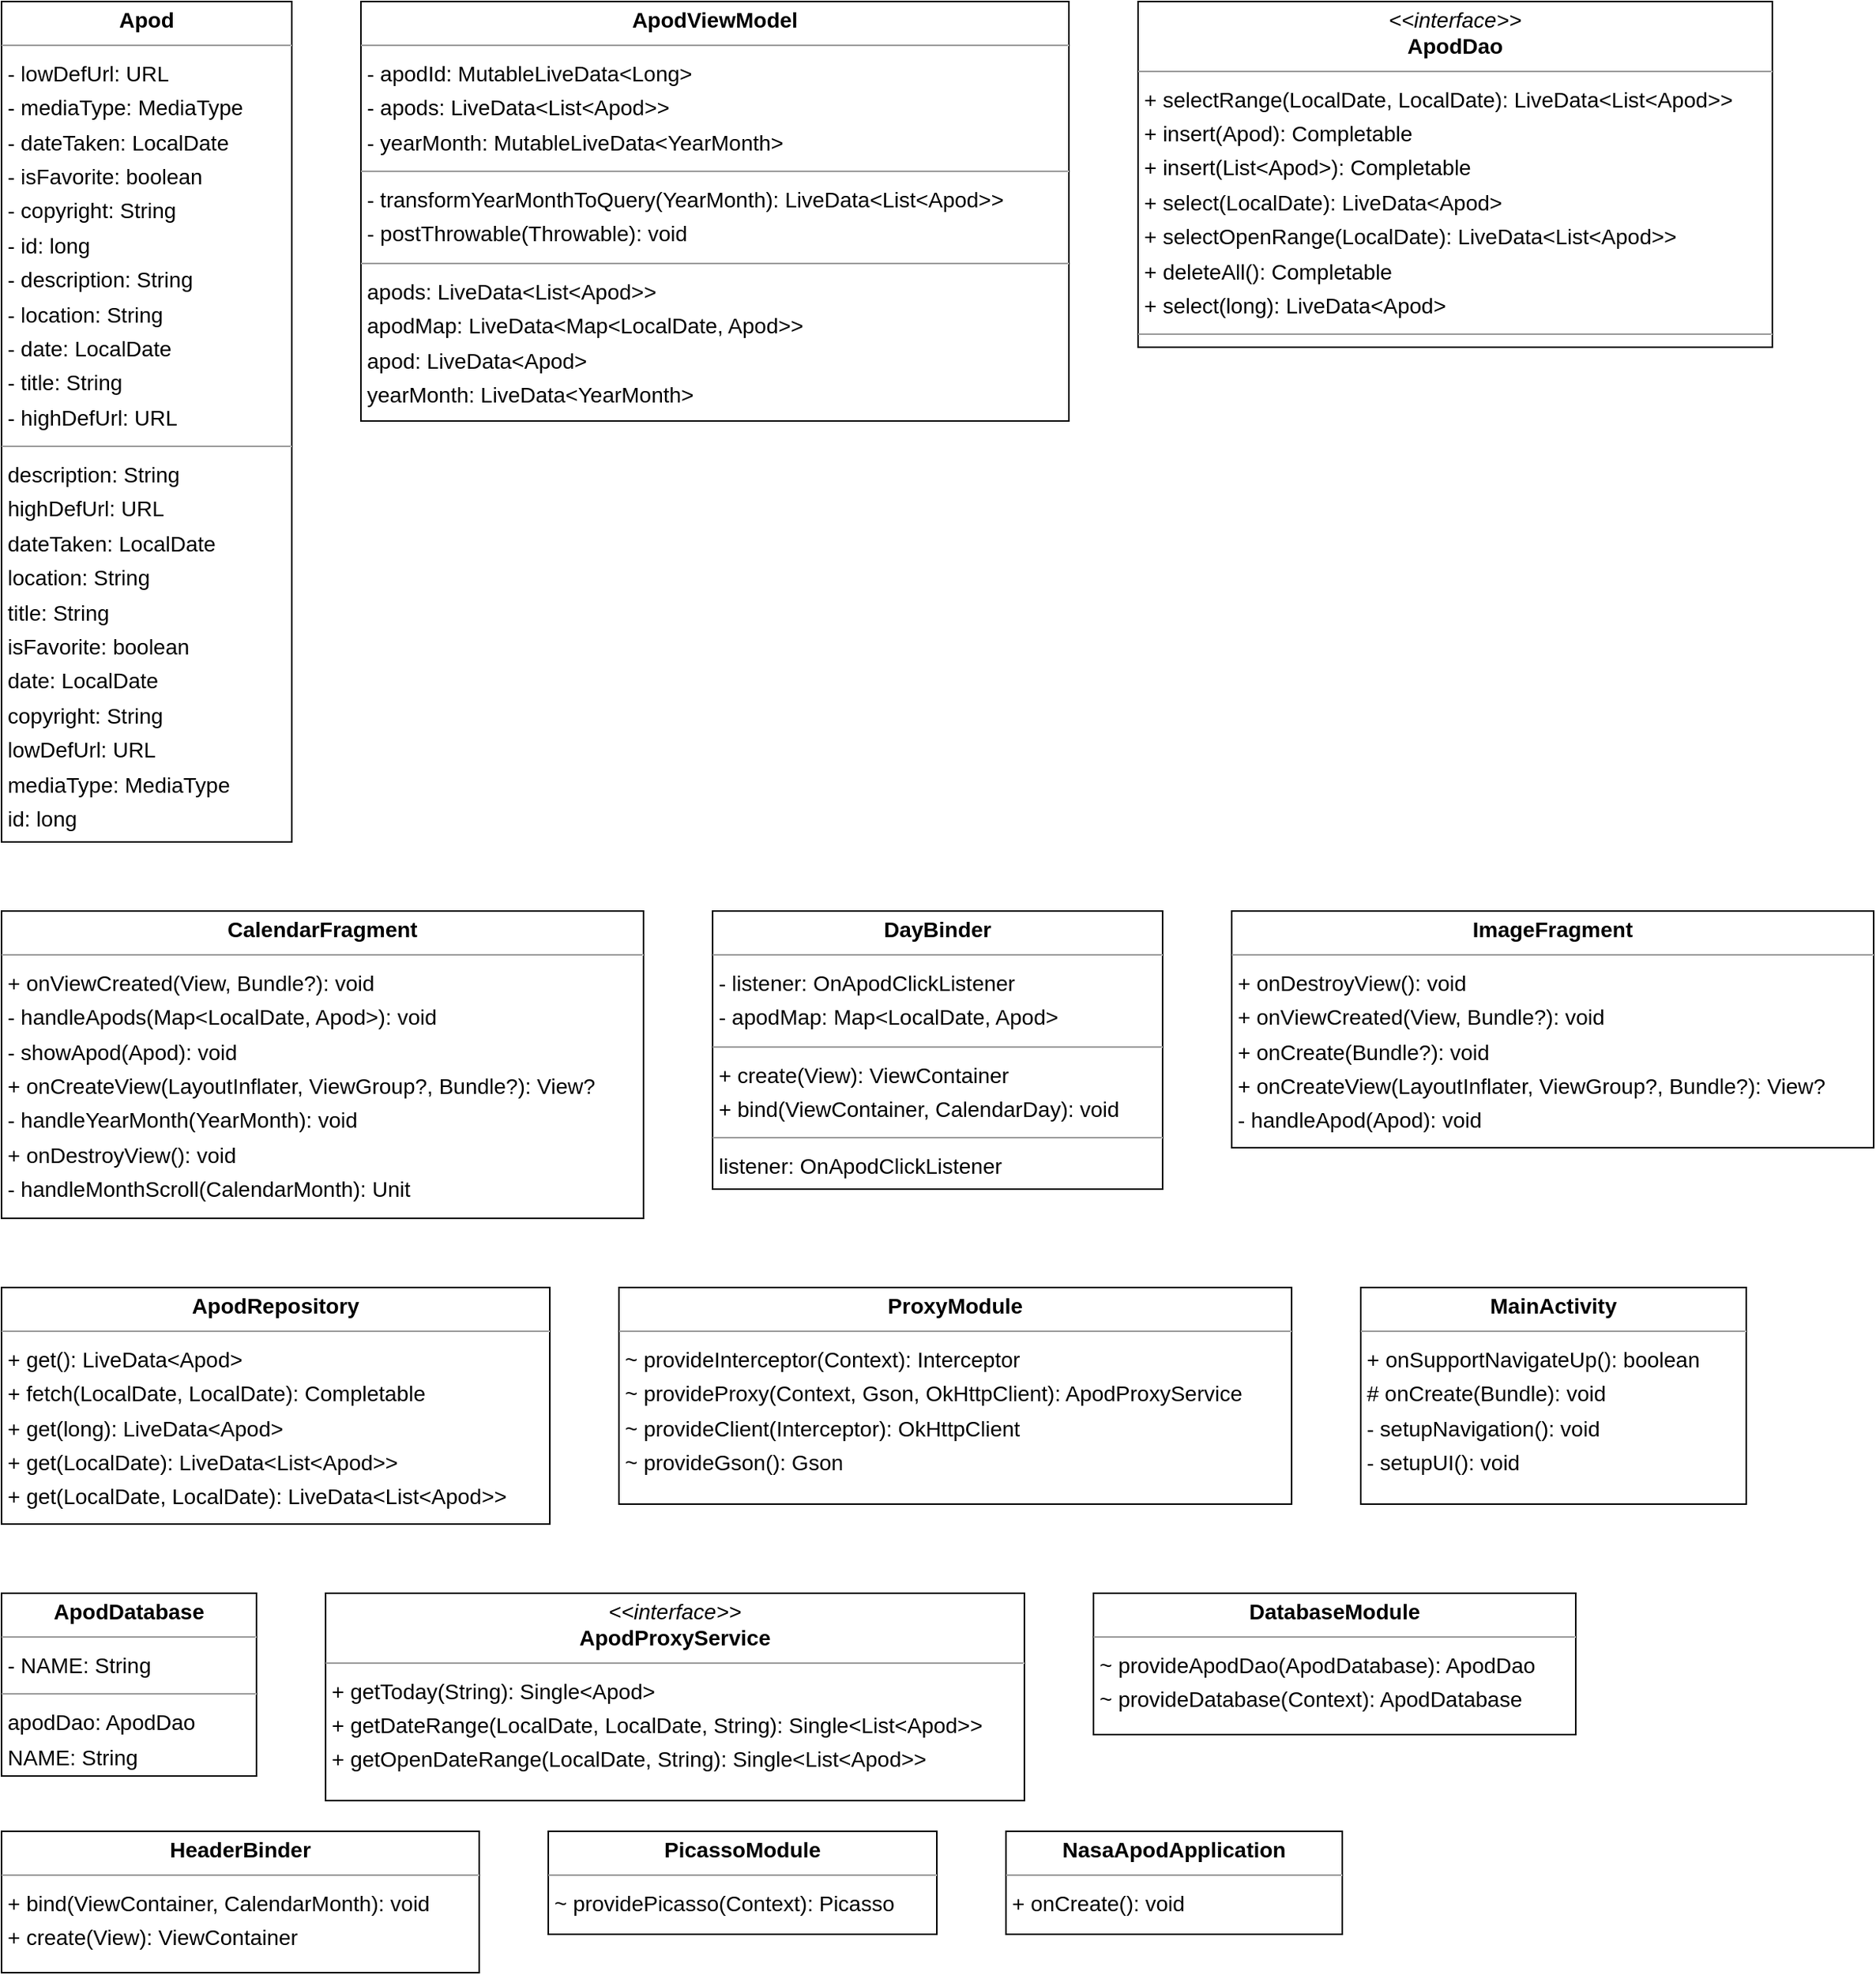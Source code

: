<mxGraphModel dx="0" dy="0" grid="1" gridSize="10" guides="1" tooltips="1" connect="1" arrows="1" fold="1" page="0" pageScale="1" background="none" math="0" shadow="0">
  <root>
    <mxCell id="0" />
    <mxCell id="1" parent="0" />
    <mxCell id="node5" parent="1" vertex="1" value="&lt;p style=&quot;margin:0px;margin-top:4px;text-align:center;&quot;&gt;&lt;b&gt;Apod&lt;/b&gt;&lt;/p&gt;&lt;hr size=&quot;1&quot;/&gt;&lt;p style=&quot;margin:0 0 0 4px;line-height:1.6;&quot;&gt;- lowDefUrl: URL&lt;br/&gt;- mediaType: MediaType&lt;br/&gt;- dateTaken: LocalDate&lt;br/&gt;- isFavorite: boolean&lt;br/&gt;- copyright: String&lt;br/&gt;- id: long&lt;br/&gt;- description: String&lt;br/&gt;- location: String&lt;br/&gt;- date: LocalDate&lt;br/&gt;- title: String&lt;br/&gt;- highDefUrl: URL&lt;/p&gt;&lt;hr size=&quot;1&quot;/&gt;&lt;p style=&quot;margin:0 0 0 4px;line-height:1.6;&quot;&gt; description: String&lt;br/&gt; highDefUrl: URL&lt;br/&gt; dateTaken: LocalDate&lt;br/&gt; location: String&lt;br/&gt; title: String&lt;br/&gt; isFavorite: boolean&lt;br/&gt; date: LocalDate&lt;br/&gt; copyright: String&lt;br/&gt; lowDefUrl: URL&lt;br/&gt; mediaType: MediaType&lt;br/&gt; id: long&lt;/p&gt;" style="verticalAlign=top;align=left;overflow=fill;fontSize=14;fontFamily=Helvetica;html=1;rounded=0;shadow=0;comic=0;labelBackgroundColor=none;strokeWidth=1;">
      <mxGeometry x="-220" y="-328" width="189" height="547" as="geometry" />
    </mxCell>
    <mxCell id="node14" parent="1" vertex="1" value="&lt;p style=&quot;margin:0px;margin-top:4px;text-align:center;&quot;&gt;&lt;i&gt;&amp;lt;&amp;lt;interface&amp;gt;&amp;gt;&lt;/i&gt;&lt;br/&gt;&lt;b&gt;ApodDao&lt;/b&gt;&lt;/p&gt;&lt;hr size=&quot;1&quot;/&gt;&lt;p style=&quot;margin:0 0 0 4px;line-height:1.6;&quot;&gt;+ selectRange(LocalDate, LocalDate): LiveData&amp;lt;List&amp;lt;Apod&amp;gt;&amp;gt;&lt;br/&gt;+ insert(Apod): Completable&lt;br/&gt;+ insert(List&amp;lt;Apod&amp;gt;): Completable&lt;br/&gt;+ select(LocalDate): LiveData&amp;lt;Apod&amp;gt;&lt;br/&gt;+ selectOpenRange(LocalDate): LiveData&amp;lt;List&amp;lt;Apod&amp;gt;&amp;gt;&lt;br/&gt;+ deleteAll(): Completable&lt;br/&gt;+ select(long): LiveData&amp;lt;Apod&amp;gt;&lt;/p&gt;&lt;hr size=&quot;1&quot;/&gt;&lt;p style=&quot;margin:0 0 0 4px;line-height:1.6;&quot;&gt; andUpdateFavorites: LiveData&amp;lt;List&amp;lt;Apod&amp;gt;&amp;gt;&lt;/p&gt;" style="verticalAlign=top;align=left;overflow=fill;fontSize=14;fontFamily=Helvetica;html=1;rounded=0;shadow=0;comic=0;labelBackgroundColor=none;strokeWidth=1;">
      <mxGeometry x="520" y="-328" width="413" height="225" as="geometry" />
    </mxCell>
    <mxCell id="node7" parent="1" vertex="1" value="&lt;p style=&quot;margin:0px;margin-top:4px;text-align:center;&quot;&gt;&lt;b&gt;ApodDatabase&lt;/b&gt;&lt;/p&gt;&lt;hr size=&quot;1&quot;/&gt;&lt;p style=&quot;margin:0 0 0 4px;line-height:1.6;&quot;&gt;- NAME: String&lt;/p&gt;&lt;hr size=&quot;1&quot;/&gt;&lt;p style=&quot;margin:0 0 0 4px;line-height:1.6;&quot;&gt; apodDao: ApodDao&lt;br/&gt; NAME: String&lt;/p&gt;" style="verticalAlign=top;align=left;overflow=fill;fontSize=14;fontFamily=Helvetica;html=1;rounded=0;shadow=0;comic=0;labelBackgroundColor=none;strokeWidth=1;">
      <mxGeometry x="-220" y="708" width="166" height="119" as="geometry" />
    </mxCell>
    <mxCell id="node12" parent="1" vertex="1" value="&lt;p style=&quot;margin:0px;margin-top:4px;text-align:center;&quot;&gt;&lt;i&gt;&amp;lt;&amp;lt;interface&amp;gt;&amp;gt;&lt;/i&gt;&lt;br/&gt;&lt;b&gt;ApodProxyService&lt;/b&gt;&lt;/p&gt;&lt;hr size=&quot;1&quot;/&gt;&lt;p style=&quot;margin:0 0 0 4px;line-height:1.6;&quot;&gt;+ getToday(String): Single&amp;lt;Apod&amp;gt;&lt;br/&gt;+ getDateRange(LocalDate, LocalDate, String): Single&amp;lt;List&amp;lt;Apod&amp;gt;&amp;gt;&lt;br/&gt;+ getOpenDateRange(LocalDate, String): Single&amp;lt;List&amp;lt;Apod&amp;gt;&amp;gt;&lt;/p&gt;" style="verticalAlign=top;align=left;overflow=fill;fontSize=14;fontFamily=Helvetica;html=1;rounded=0;shadow=0;comic=0;labelBackgroundColor=none;strokeWidth=1;">
      <mxGeometry x="-9" y="708" width="455" height="135" as="geometry" />
    </mxCell>
    <mxCell id="node1" parent="1" vertex="1" value="&lt;p style=&quot;margin:0px;margin-top:4px;text-align:center;&quot;&gt;&lt;b&gt;ApodRepository&lt;/b&gt;&lt;/p&gt;&lt;hr size=&quot;1&quot;/&gt;&lt;p style=&quot;margin:0 0 0 4px;line-height:1.6;&quot;&gt;+ get(): LiveData&amp;lt;Apod&amp;gt;&lt;br/&gt;+ fetch(LocalDate, LocalDate): Completable&lt;br/&gt;+ get(long): LiveData&amp;lt;Apod&amp;gt;&lt;br/&gt;+ get(LocalDate): LiveData&amp;lt;List&amp;lt;Apod&amp;gt;&amp;gt;&lt;br/&gt;+ get(LocalDate, LocalDate): LiveData&amp;lt;List&amp;lt;Apod&amp;gt;&amp;gt;&lt;/p&gt;" style="verticalAlign=top;align=left;overflow=fill;fontSize=14;fontFamily=Helvetica;html=1;rounded=0;shadow=0;comic=0;labelBackgroundColor=none;strokeWidth=1;">
      <mxGeometry x="-220" y="509" width="357" height="154" as="geometry" />
    </mxCell>
    <mxCell id="node0" parent="1" vertex="1" value="&lt;p style=&quot;margin:0px;margin-top:4px;text-align:center;&quot;&gt;&lt;b&gt;ApodViewModel&lt;/b&gt;&lt;/p&gt;&lt;hr size=&quot;1&quot;/&gt;&lt;p style=&quot;margin:0 0 0 4px;line-height:1.6;&quot;&gt;- apodId: MutableLiveData&amp;lt;Long&amp;gt;&lt;br/&gt;- apods: LiveData&amp;lt;List&amp;lt;Apod&amp;gt;&amp;gt;&lt;br/&gt;- yearMonth: MutableLiveData&amp;lt;YearMonth&amp;gt;&lt;/p&gt;&lt;hr size=&quot;1&quot;/&gt;&lt;p style=&quot;margin:0 0 0 4px;line-height:1.6;&quot;&gt;- transformYearMonthToQuery(YearMonth): LiveData&amp;lt;List&amp;lt;Apod&amp;gt;&amp;gt;&lt;br/&gt;- postThrowable(Throwable): void&lt;/p&gt;&lt;hr size=&quot;1&quot;/&gt;&lt;p style=&quot;margin:0 0 0 4px;line-height:1.6;&quot;&gt; apods: LiveData&amp;lt;List&amp;lt;Apod&amp;gt;&amp;gt;&lt;br/&gt; apodMap: LiveData&amp;lt;Map&amp;lt;LocalDate, Apod&amp;gt;&amp;gt;&lt;br/&gt; apod: LiveData&amp;lt;Apod&amp;gt;&lt;br/&gt; yearMonth: LiveData&amp;lt;YearMonth&amp;gt;&lt;br/&gt; apodId: long&lt;/p&gt;" style="verticalAlign=top;align=left;overflow=fill;fontSize=14;fontFamily=Helvetica;html=1;rounded=0;shadow=0;comic=0;labelBackgroundColor=none;strokeWidth=1;">
      <mxGeometry x="14" y="-328" width="461" height="273" as="geometry" />
    </mxCell>
    <mxCell id="node13" parent="1" vertex="1" value="&lt;p style=&quot;margin:0px;margin-top:4px;text-align:center;&quot;&gt;&lt;b&gt;CalendarFragment&lt;/b&gt;&lt;/p&gt;&lt;hr size=&quot;1&quot;/&gt;&lt;p style=&quot;margin:0 0 0 4px;line-height:1.6;&quot;&gt;+ onViewCreated(View, Bundle?): void&lt;br/&gt;- handleApods(Map&amp;lt;LocalDate, Apod&amp;gt;): void&lt;br/&gt;- showApod(Apod): void&lt;br/&gt;+ onCreateView(LayoutInflater, ViewGroup?, Bundle?): View?&lt;br/&gt;- handleYearMonth(YearMonth): void&lt;br/&gt;+ onDestroyView(): void&lt;br/&gt;- handleMonthScroll(CalendarMonth): Unit&lt;/p&gt;" style="verticalAlign=top;align=left;overflow=fill;fontSize=14;fontFamily=Helvetica;html=1;rounded=0;shadow=0;comic=0;labelBackgroundColor=none;strokeWidth=1;">
      <mxGeometry x="-220" y="264" width="418" height="200" as="geometry" />
    </mxCell>
    <mxCell id="node10" parent="1" vertex="1" value="&lt;p style=&quot;margin:0px;margin-top:4px;text-align:center;&quot;&gt;&lt;b&gt;DatabaseModule&lt;/b&gt;&lt;/p&gt;&lt;hr size=&quot;1&quot;/&gt;&lt;p style=&quot;margin:0 0 0 4px;line-height:1.6;&quot;&gt;~ provideApodDao(ApodDatabase): ApodDao&lt;br/&gt;~ provideDatabase(Context): ApodDatabase&lt;/p&gt;" style="verticalAlign=top;align=left;overflow=fill;fontSize=14;fontFamily=Helvetica;html=1;rounded=0;shadow=0;comic=0;labelBackgroundColor=none;strokeWidth=1;">
      <mxGeometry x="491" y="708" width="314" height="92" as="geometry" />
    </mxCell>
    <mxCell id="node8" parent="1" vertex="1" value="&lt;p style=&quot;margin:0px;margin-top:4px;text-align:center;&quot;&gt;&lt;b&gt;DayBinder&lt;/b&gt;&lt;/p&gt;&lt;hr size=&quot;1&quot;/&gt;&lt;p style=&quot;margin:0 0 0 4px;line-height:1.6;&quot;&gt;- listener: OnApodClickListener&lt;br/&gt;- apodMap: Map&amp;lt;LocalDate, Apod&amp;gt;&lt;/p&gt;&lt;hr size=&quot;1&quot;/&gt;&lt;p style=&quot;margin:0 0 0 4px;line-height:1.6;&quot;&gt;+ create(View): ViewContainer&lt;br/&gt;+ bind(ViewContainer, CalendarDay): void&lt;/p&gt;&lt;hr size=&quot;1&quot;/&gt;&lt;p style=&quot;margin:0 0 0 4px;line-height:1.6;&quot;&gt; listener: OnApodClickListener&lt;br/&gt; apodMap: Map&amp;lt;LocalDate, Apod&amp;gt;&lt;/p&gt;" style="verticalAlign=top;align=left;overflow=fill;fontSize=14;fontFamily=Helvetica;html=1;rounded=0;shadow=0;comic=0;labelBackgroundColor=none;strokeWidth=1;">
      <mxGeometry x="243" y="264" width="293" height="181" as="geometry" />
    </mxCell>
    <mxCell id="node9" parent="1" vertex="1" value="&lt;p style=&quot;margin:0px;margin-top:4px;text-align:center;&quot;&gt;&lt;b&gt;HeaderBinder&lt;/b&gt;&lt;/p&gt;&lt;hr size=&quot;1&quot;/&gt;&lt;p style=&quot;margin:0 0 0 4px;line-height:1.6;&quot;&gt;+ bind(ViewContainer, CalendarMonth): void&lt;br/&gt;+ create(View): ViewContainer&lt;/p&gt;" style="verticalAlign=top;align=left;overflow=fill;fontSize=14;fontFamily=Helvetica;html=1;rounded=0;shadow=0;comic=0;labelBackgroundColor=none;strokeWidth=1;">
      <mxGeometry x="-220" y="863" width="311" height="92" as="geometry" />
    </mxCell>
    <mxCell id="node4" parent="1" vertex="1" value="&lt;p style=&quot;margin:0px;margin-top:4px;text-align:center;&quot;&gt;&lt;b&gt;ImageFragment&lt;/b&gt;&lt;/p&gt;&lt;hr size=&quot;1&quot;/&gt;&lt;p style=&quot;margin:0 0 0 4px;line-height:1.6;&quot;&gt;+ onDestroyView(): void&lt;br/&gt;+ onViewCreated(View, Bundle?): void&lt;br/&gt;+ onCreate(Bundle?): void&lt;br/&gt;+ onCreateView(LayoutInflater, ViewGroup?, Bundle?): View?&lt;br/&gt;- handleApod(Apod): void&lt;/p&gt;" style="verticalAlign=top;align=left;overflow=fill;fontSize=14;fontFamily=Helvetica;html=1;rounded=0;shadow=0;comic=0;labelBackgroundColor=none;strokeWidth=1;">
      <mxGeometry x="581" y="264" width="418" height="154" as="geometry" />
    </mxCell>
    <mxCell id="node6" parent="1" vertex="1" value="&lt;p style=&quot;margin:0px;margin-top:4px;text-align:center;&quot;&gt;&lt;b&gt;MainActivity&lt;/b&gt;&lt;/p&gt;&lt;hr size=&quot;1&quot;/&gt;&lt;p style=&quot;margin:0 0 0 4px;line-height:1.6;&quot;&gt;+ onSupportNavigateUp(): boolean&lt;br/&gt;# onCreate(Bundle): void&lt;br/&gt;- setupNavigation(): void&lt;br/&gt;- setupUI(): void&lt;/p&gt;" style="verticalAlign=top;align=left;overflow=fill;fontSize=14;fontFamily=Helvetica;html=1;rounded=0;shadow=0;comic=0;labelBackgroundColor=none;strokeWidth=1;">
      <mxGeometry x="665" y="509" width="251" height="141" as="geometry" />
    </mxCell>
    <mxCell id="node3" parent="1" vertex="1" value="&lt;p style=&quot;margin:0px;margin-top:4px;text-align:center;&quot;&gt;&lt;b&gt;NasaApodApplication&lt;/b&gt;&lt;/p&gt;&lt;hr size=&quot;1&quot;/&gt;&lt;p style=&quot;margin:0 0 0 4px;line-height:1.6;&quot;&gt;+ onCreate(): void&lt;/p&gt;" style="verticalAlign=top;align=left;overflow=fill;fontSize=14;fontFamily=Helvetica;html=1;rounded=0;shadow=0;comic=0;labelBackgroundColor=none;strokeWidth=1;">
      <mxGeometry x="434" y="863" width="219" height="67" as="geometry" />
    </mxCell>
    <mxCell id="node11" parent="1" vertex="1" value="&lt;p style=&quot;margin:0px;margin-top:4px;text-align:center;&quot;&gt;&lt;b&gt;PicassoModule&lt;/b&gt;&lt;/p&gt;&lt;hr size=&quot;1&quot;/&gt;&lt;p style=&quot;margin:0 0 0 4px;line-height:1.6;&quot;&gt;~ providePicasso(Context): Picasso&lt;/p&gt;" style="verticalAlign=top;align=left;overflow=fill;fontSize=14;fontFamily=Helvetica;html=1;rounded=0;shadow=0;comic=0;labelBackgroundColor=none;strokeWidth=1;">
      <mxGeometry x="136" y="863" width="253" height="67" as="geometry" />
    </mxCell>
    <mxCell id="node2" parent="1" vertex="1" value="&lt;p style=&quot;margin:0px;margin-top:4px;text-align:center;&quot;&gt;&lt;b&gt;ProxyModule&lt;/b&gt;&lt;/p&gt;&lt;hr size=&quot;1&quot;/&gt;&lt;p style=&quot;margin:0 0 0 4px;line-height:1.6;&quot;&gt;~ provideInterceptor(Context): Interceptor&lt;br/&gt;~ provideProxy(Context, Gson, OkHttpClient): ApodProxyService&lt;br/&gt;~ provideClient(Interceptor): OkHttpClient&lt;br/&gt;~ provideGson(): Gson&lt;/p&gt;" style="verticalAlign=top;align=left;overflow=fill;fontSize=14;fontFamily=Helvetica;html=1;rounded=0;shadow=0;comic=0;labelBackgroundColor=none;strokeWidth=1;">
      <mxGeometry x="182" y="509" width="438" height="141" as="geometry" />
    </mxCell>
  </root>
</mxGraphModel>